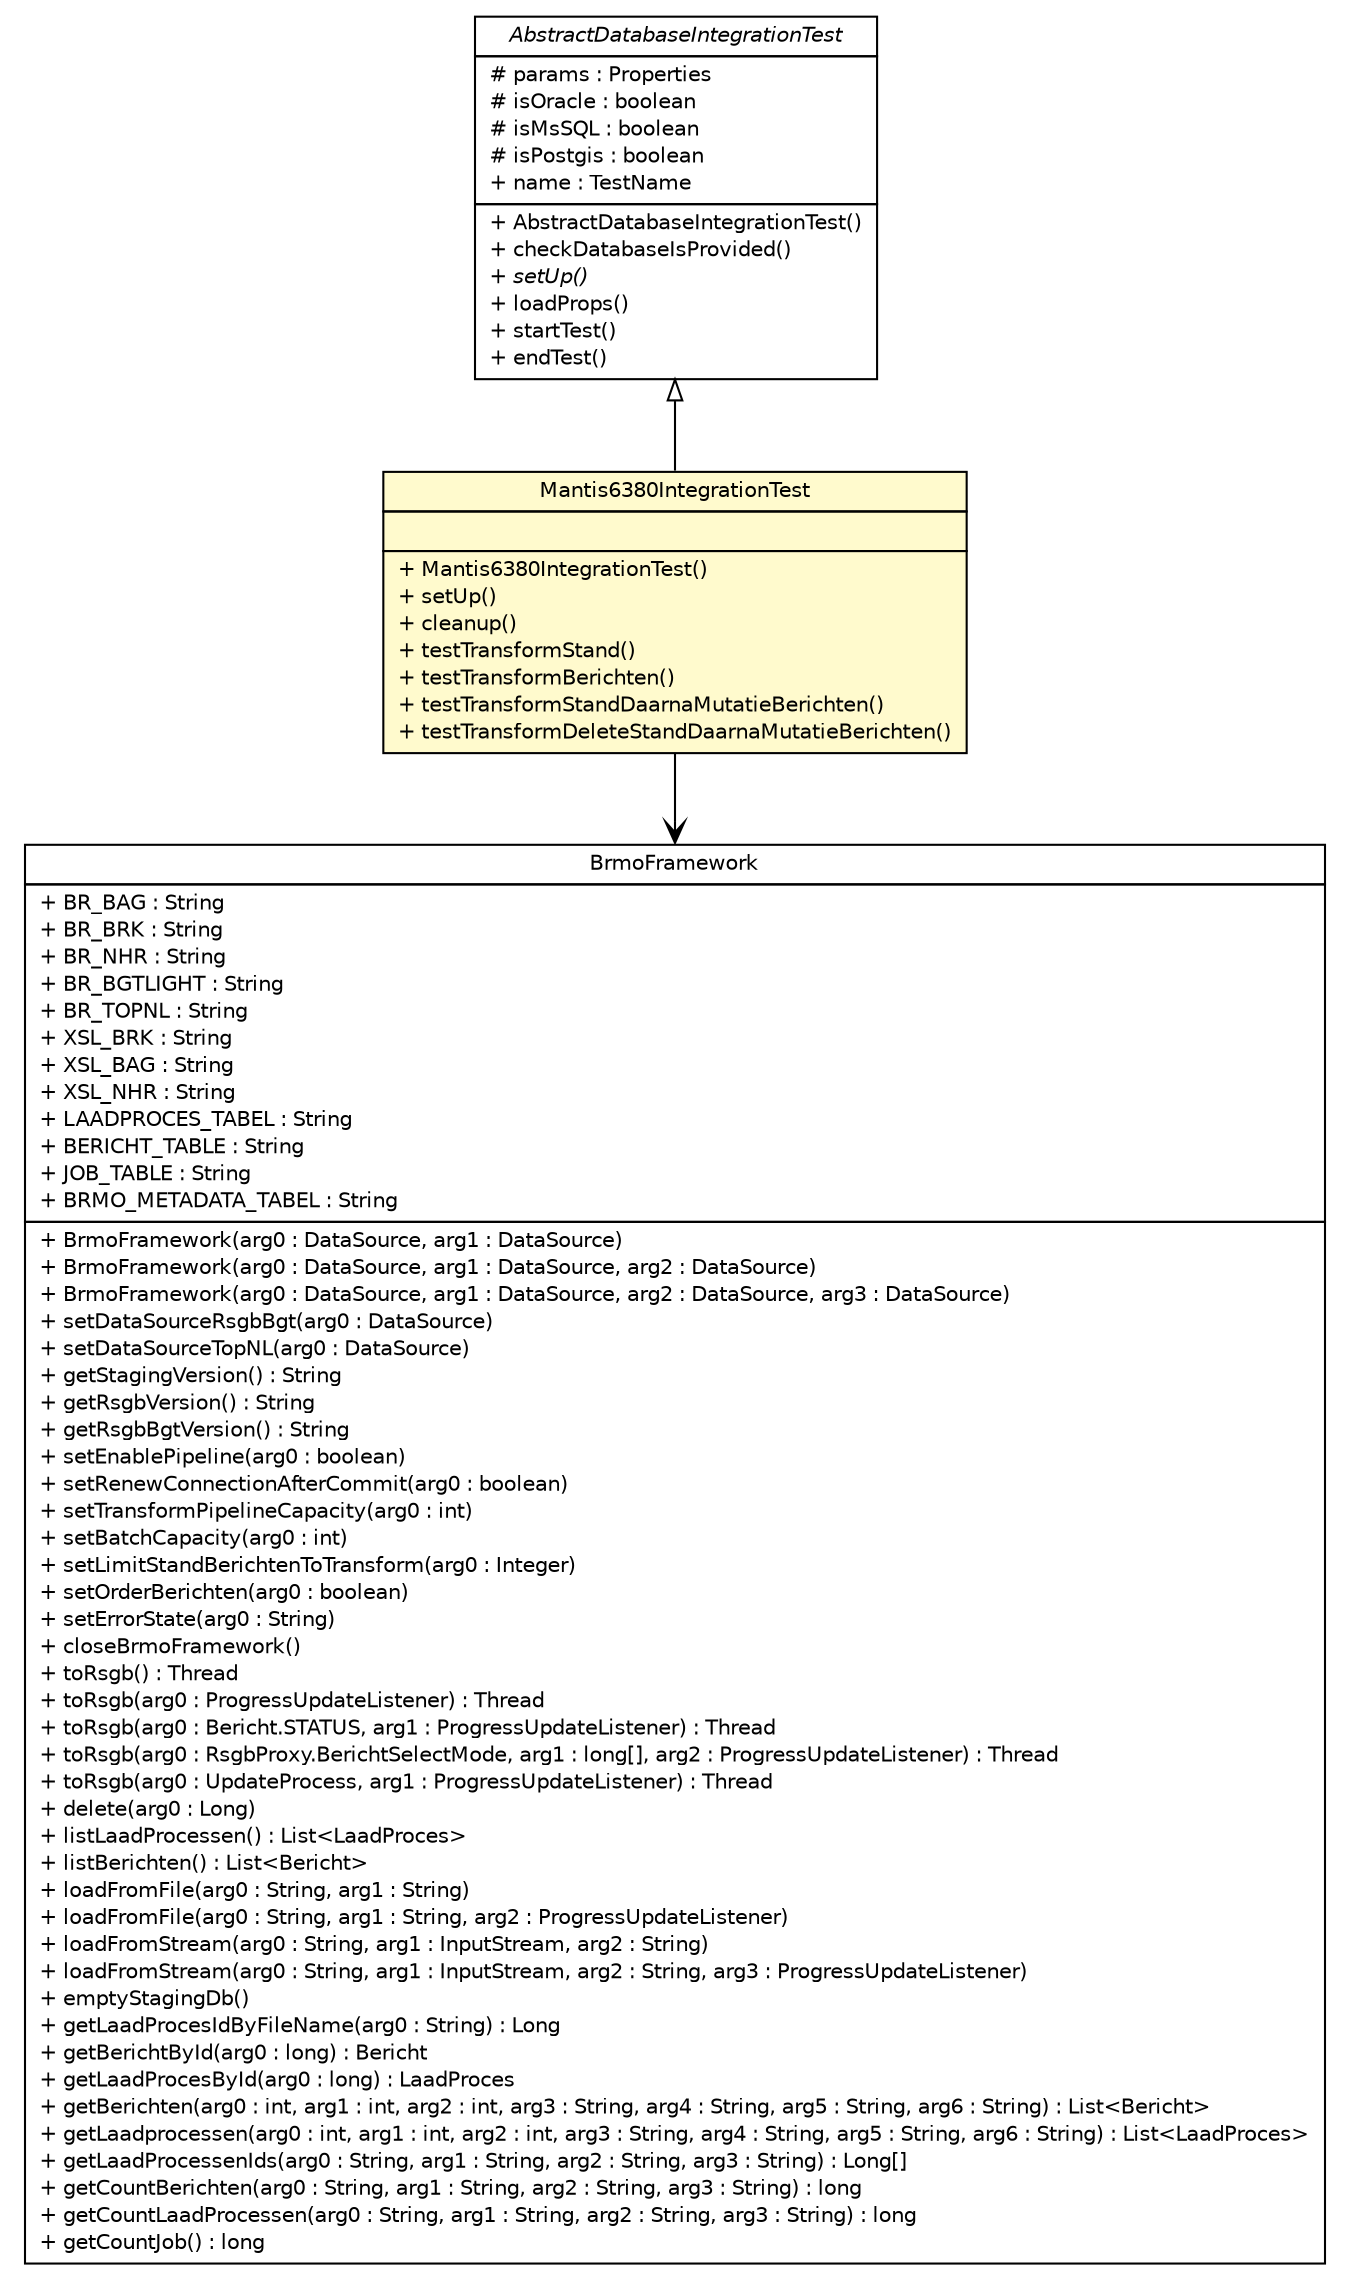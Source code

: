 #!/usr/local/bin/dot
#
# Class diagram 
# Generated by UMLGraph version R5_6-24-gf6e263 (http://www.umlgraph.org/)
#

digraph G {
	edge [fontname="Helvetica",fontsize=10,labelfontname="Helvetica",labelfontsize=10];
	node [fontname="Helvetica",fontsize=10,shape=plaintext];
	nodesep=0.25;
	ranksep=0.5;
	// nl.b3p.Mantis6380IntegrationTest
	c478 [label=<<table title="nl.b3p.Mantis6380IntegrationTest" border="0" cellborder="1" cellspacing="0" cellpadding="2" port="p" bgcolor="lemonChiffon" href="./Mantis6380IntegrationTest.html">
		<tr><td><table border="0" cellspacing="0" cellpadding="1">
<tr><td align="center" balign="center"> Mantis6380IntegrationTest </td></tr>
		</table></td></tr>
		<tr><td><table border="0" cellspacing="0" cellpadding="1">
<tr><td align="left" balign="left">  </td></tr>
		</table></td></tr>
		<tr><td><table border="0" cellspacing="0" cellpadding="1">
<tr><td align="left" balign="left"> + Mantis6380IntegrationTest() </td></tr>
<tr><td align="left" balign="left"> + setUp() </td></tr>
<tr><td align="left" balign="left"> + cleanup() </td></tr>
<tr><td align="left" balign="left"> + testTransformStand() </td></tr>
<tr><td align="left" balign="left"> + testTransformBerichten() </td></tr>
<tr><td align="left" balign="left"> + testTransformStandDaarnaMutatieBerichten() </td></tr>
<tr><td align="left" balign="left"> + testTransformDeleteStandDaarnaMutatieBerichten() </td></tr>
		</table></td></tr>
		</table>>, URL="./Mantis6380IntegrationTest.html", fontname="Helvetica", fontcolor="black", fontsize=10.0];
	// nl.b3p.AbstractDatabaseIntegrationTest
	c479 [label=<<table title="nl.b3p.AbstractDatabaseIntegrationTest" border="0" cellborder="1" cellspacing="0" cellpadding="2" port="p" href="./AbstractDatabaseIntegrationTest.html">
		<tr><td><table border="0" cellspacing="0" cellpadding="1">
<tr><td align="center" balign="center"><font face="Helvetica-Oblique"> AbstractDatabaseIntegrationTest </font></td></tr>
		</table></td></tr>
		<tr><td><table border="0" cellspacing="0" cellpadding="1">
<tr><td align="left" balign="left"> # params : Properties </td></tr>
<tr><td align="left" balign="left"> # isOracle : boolean </td></tr>
<tr><td align="left" balign="left"> # isMsSQL : boolean </td></tr>
<tr><td align="left" balign="left"> # isPostgis : boolean </td></tr>
<tr><td align="left" balign="left"> + name : TestName </td></tr>
		</table></td></tr>
		<tr><td><table border="0" cellspacing="0" cellpadding="1">
<tr><td align="left" balign="left"> + AbstractDatabaseIntegrationTest() </td></tr>
<tr><td align="left" balign="left"> + checkDatabaseIsProvided() </td></tr>
<tr><td align="left" balign="left"><font face="Helvetica-Oblique" point-size="10.0"> + setUp() </font></td></tr>
<tr><td align="left" balign="left"> + loadProps() </td></tr>
<tr><td align="left" balign="left"> + startTest() </td></tr>
<tr><td align="left" balign="left"> + endTest() </td></tr>
		</table></td></tr>
		</table>>, URL="./AbstractDatabaseIntegrationTest.html", fontname="Helvetica", fontcolor="black", fontsize=10.0];
	//nl.b3p.Mantis6380IntegrationTest extends nl.b3p.AbstractDatabaseIntegrationTest
	c479:p -> c478:p [dir=back,arrowtail=empty];
	// nl.b3p.Mantis6380IntegrationTest NAVASSOC nl.b3p.brmo.loader.BrmoFramework
	c478:p -> c489:p [taillabel="", label="", headlabel="", fontname="Helvetica", fontcolor="black", fontsize=10.0, color="black", arrowhead=open];
	// nl.b3p.brmo.loader.BrmoFramework
	c489 [label=<<table title="nl.b3p.brmo.loader.BrmoFramework" border="0" cellborder="1" cellspacing="0" cellpadding="2" port="p">
		<tr><td><table border="0" cellspacing="0" cellpadding="1">
<tr><td align="center" balign="center"> BrmoFramework </td></tr>
		</table></td></tr>
		<tr><td><table border="0" cellspacing="0" cellpadding="1">
<tr><td align="left" balign="left"> + BR_BAG : String </td></tr>
<tr><td align="left" balign="left"> + BR_BRK : String </td></tr>
<tr><td align="left" balign="left"> + BR_NHR : String </td></tr>
<tr><td align="left" balign="left"> + BR_BGTLIGHT : String </td></tr>
<tr><td align="left" balign="left"> + BR_TOPNL : String </td></tr>
<tr><td align="left" balign="left"> + XSL_BRK : String </td></tr>
<tr><td align="left" balign="left"> + XSL_BAG : String </td></tr>
<tr><td align="left" balign="left"> + XSL_NHR : String </td></tr>
<tr><td align="left" balign="left"> + LAADPROCES_TABEL : String </td></tr>
<tr><td align="left" balign="left"> + BERICHT_TABLE : String </td></tr>
<tr><td align="left" balign="left"> + JOB_TABLE : String </td></tr>
<tr><td align="left" balign="left"> + BRMO_METADATA_TABEL : String </td></tr>
		</table></td></tr>
		<tr><td><table border="0" cellspacing="0" cellpadding="1">
<tr><td align="left" balign="left"> + BrmoFramework(arg0 : DataSource, arg1 : DataSource) </td></tr>
<tr><td align="left" balign="left"> + BrmoFramework(arg0 : DataSource, arg1 : DataSource, arg2 : DataSource) </td></tr>
<tr><td align="left" balign="left"> + BrmoFramework(arg0 : DataSource, arg1 : DataSource, arg2 : DataSource, arg3 : DataSource) </td></tr>
<tr><td align="left" balign="left"> + setDataSourceRsgbBgt(arg0 : DataSource) </td></tr>
<tr><td align="left" balign="left"> + setDataSourceTopNL(arg0 : DataSource) </td></tr>
<tr><td align="left" balign="left"> + getStagingVersion() : String </td></tr>
<tr><td align="left" balign="left"> + getRsgbVersion() : String </td></tr>
<tr><td align="left" balign="left"> + getRsgbBgtVersion() : String </td></tr>
<tr><td align="left" balign="left"> + setEnablePipeline(arg0 : boolean) </td></tr>
<tr><td align="left" balign="left"> + setRenewConnectionAfterCommit(arg0 : boolean) </td></tr>
<tr><td align="left" balign="left"> + setTransformPipelineCapacity(arg0 : int) </td></tr>
<tr><td align="left" balign="left"> + setBatchCapacity(arg0 : int) </td></tr>
<tr><td align="left" balign="left"> + setLimitStandBerichtenToTransform(arg0 : Integer) </td></tr>
<tr><td align="left" balign="left"> + setOrderBerichten(arg0 : boolean) </td></tr>
<tr><td align="left" balign="left"> + setErrorState(arg0 : String) </td></tr>
<tr><td align="left" balign="left"> + closeBrmoFramework() </td></tr>
<tr><td align="left" balign="left"> + toRsgb() : Thread </td></tr>
<tr><td align="left" balign="left"> + toRsgb(arg0 : ProgressUpdateListener) : Thread </td></tr>
<tr><td align="left" balign="left"> + toRsgb(arg0 : Bericht.STATUS, arg1 : ProgressUpdateListener) : Thread </td></tr>
<tr><td align="left" balign="left"> + toRsgb(arg0 : RsgbProxy.BerichtSelectMode, arg1 : long[], arg2 : ProgressUpdateListener) : Thread </td></tr>
<tr><td align="left" balign="left"> + toRsgb(arg0 : UpdateProcess, arg1 : ProgressUpdateListener) : Thread </td></tr>
<tr><td align="left" balign="left"> + delete(arg0 : Long) </td></tr>
<tr><td align="left" balign="left"> + listLaadProcessen() : List&lt;LaadProces&gt; </td></tr>
<tr><td align="left" balign="left"> + listBerichten() : List&lt;Bericht&gt; </td></tr>
<tr><td align="left" balign="left"> + loadFromFile(arg0 : String, arg1 : String) </td></tr>
<tr><td align="left" balign="left"> + loadFromFile(arg0 : String, arg1 : String, arg2 : ProgressUpdateListener) </td></tr>
<tr><td align="left" balign="left"> + loadFromStream(arg0 : String, arg1 : InputStream, arg2 : String) </td></tr>
<tr><td align="left" balign="left"> + loadFromStream(arg0 : String, arg1 : InputStream, arg2 : String, arg3 : ProgressUpdateListener) </td></tr>
<tr><td align="left" balign="left"> + emptyStagingDb() </td></tr>
<tr><td align="left" balign="left"> + getLaadProcesIdByFileName(arg0 : String) : Long </td></tr>
<tr><td align="left" balign="left"> + getBerichtById(arg0 : long) : Bericht </td></tr>
<tr><td align="left" balign="left"> + getLaadProcesById(arg0 : long) : LaadProces </td></tr>
<tr><td align="left" balign="left"> + getBerichten(arg0 : int, arg1 : int, arg2 : int, arg3 : String, arg4 : String, arg5 : String, arg6 : String) : List&lt;Bericht&gt; </td></tr>
<tr><td align="left" balign="left"> + getLaadprocessen(arg0 : int, arg1 : int, arg2 : int, arg3 : String, arg4 : String, arg5 : String, arg6 : String) : List&lt;LaadProces&gt; </td></tr>
<tr><td align="left" balign="left"> + getLaadProcessenIds(arg0 : String, arg1 : String, arg2 : String, arg3 : String) : Long[] </td></tr>
<tr><td align="left" balign="left"> + getCountBerichten(arg0 : String, arg1 : String, arg2 : String, arg3 : String) : long </td></tr>
<tr><td align="left" balign="left"> + getCountLaadProcessen(arg0 : String, arg1 : String, arg2 : String, arg3 : String) : long </td></tr>
<tr><td align="left" balign="left"> + getCountJob() : long </td></tr>
		</table></td></tr>
		</table>>, URL="null", fontname="Helvetica", fontcolor="black", fontsize=10.0];
}

